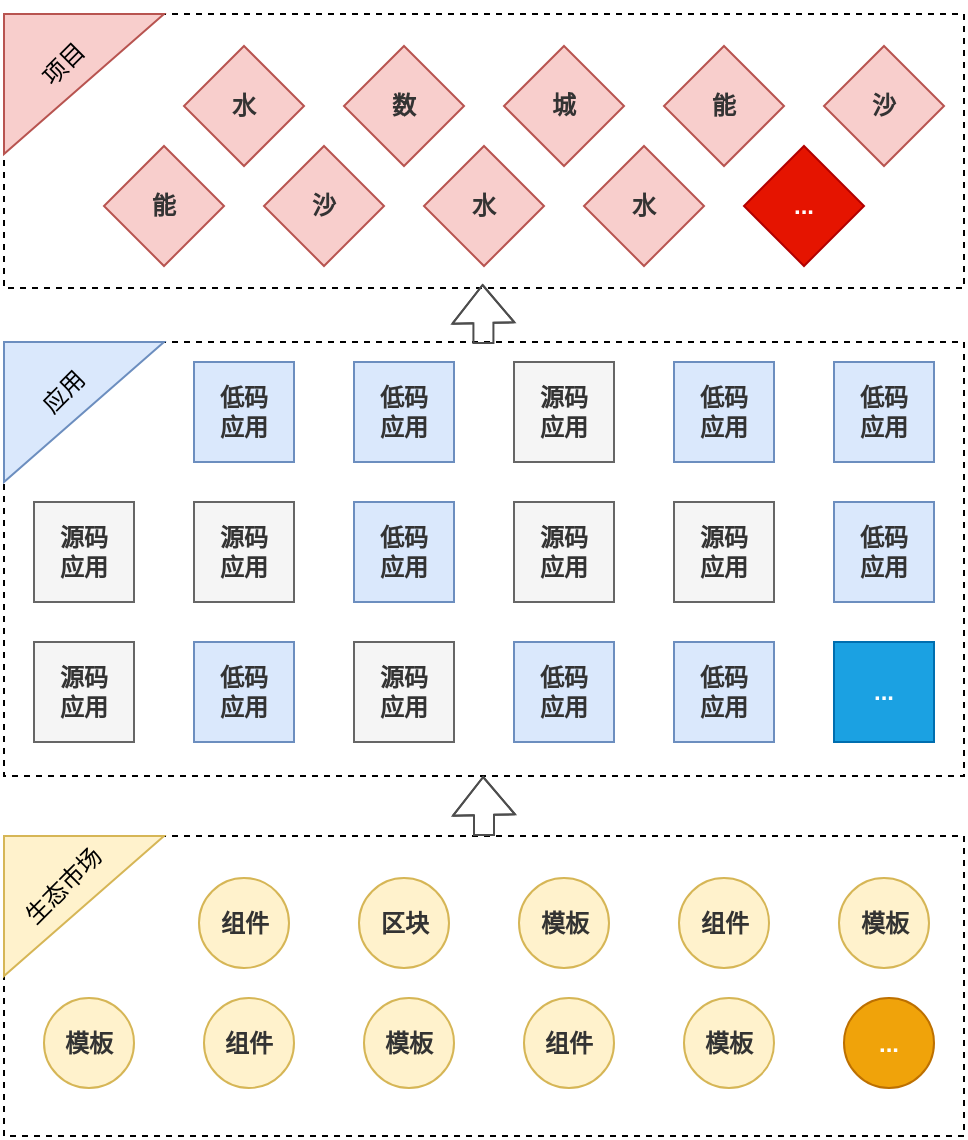 <mxfile version="24.4.8" type="github">
  <diagram name="第 1 页" id="LY0YPnrHA6B2b3IWMHaJ">
    <mxGraphModel dx="1195" dy="650" grid="1" gridSize="10" guides="1" tooltips="1" connect="1" arrows="1" fold="1" page="1" pageScale="1" pageWidth="827" pageHeight="1169" math="0" shadow="0">
      <root>
        <mxCell id="0" />
        <mxCell id="1" parent="0" />
        <mxCell id="4g3i7PId28n3mnpLQAkF-48" value="" style="rounded=0;whiteSpace=wrap;html=1;fillColor=none;fontStyle=1;fontColor=#333333;dashed=1;shadow=0;" parent="1" vertex="1">
          <mxGeometry x="150" y="159" width="480" height="137" as="geometry" />
        </mxCell>
        <mxCell id="4g3i7PId28n3mnpLQAkF-47" value="" style="rounded=0;whiteSpace=wrap;html=1;fillColor=none;fontStyle=1;fontColor=#333333;dashed=1;shadow=0;" parent="1" vertex="1">
          <mxGeometry x="150" y="323" width="480" height="217" as="geometry" />
        </mxCell>
        <mxCell id="4g3i7PId28n3mnpLQAkF-4" value="水" style="rhombus;whiteSpace=wrap;html=1;fillColor=#f8cecc;strokeColor=#b85450;fontStyle=1;fontColor=#333333;shadow=0;" parent="1" vertex="1">
          <mxGeometry x="240" y="175" width="60" height="60" as="geometry" />
        </mxCell>
        <mxCell id="4g3i7PId28n3mnpLQAkF-5" value="数" style="rhombus;whiteSpace=wrap;html=1;fillColor=#f8cecc;strokeColor=#b85450;fontStyle=1;fontColor=#333333;shadow=0;" parent="1" vertex="1">
          <mxGeometry x="320" y="175" width="60" height="60" as="geometry" />
        </mxCell>
        <mxCell id="4g3i7PId28n3mnpLQAkF-6" value="城" style="rhombus;whiteSpace=wrap;html=1;fillColor=#f8cecc;strokeColor=#b85450;fontStyle=1;fontColor=#333333;shadow=0;" parent="1" vertex="1">
          <mxGeometry x="400" y="175" width="60" height="60" as="geometry" />
        </mxCell>
        <mxCell id="4g3i7PId28n3mnpLQAkF-7" value="能" style="rhombus;whiteSpace=wrap;html=1;fillColor=#f8cecc;strokeColor=#b85450;fontStyle=1;fontColor=#333333;shadow=0;" parent="1" vertex="1">
          <mxGeometry x="480" y="175" width="60" height="60" as="geometry" />
        </mxCell>
        <mxCell id="4g3i7PId28n3mnpLQAkF-8" value="沙" style="rhombus;whiteSpace=wrap;html=1;fillColor=#f8cecc;strokeColor=#b85450;fontStyle=1;fontColor=#333333;shadow=0;" parent="1" vertex="1">
          <mxGeometry x="560" y="175" width="60" height="60" as="geometry" />
        </mxCell>
        <mxCell id="4g3i7PId28n3mnpLQAkF-9" value="能" style="rhombus;whiteSpace=wrap;html=1;fillColor=#f8cecc;strokeColor=#b85450;fontStyle=1;fontColor=#333333;shadow=0;" parent="1" vertex="1">
          <mxGeometry x="200" y="225" width="60" height="60" as="geometry" />
        </mxCell>
        <mxCell id="4g3i7PId28n3mnpLQAkF-10" value="沙" style="rhombus;whiteSpace=wrap;html=1;fillColor=#f8cecc;strokeColor=#b85450;fontStyle=1;fontColor=#333333;shadow=0;" parent="1" vertex="1">
          <mxGeometry x="280" y="225" width="60" height="60" as="geometry" />
        </mxCell>
        <mxCell id="4g3i7PId28n3mnpLQAkF-11" value="水" style="rhombus;whiteSpace=wrap;html=1;fillColor=#f8cecc;strokeColor=#b85450;fontStyle=1;fontColor=#333333;shadow=0;" parent="1" vertex="1">
          <mxGeometry x="360" y="225" width="60" height="60" as="geometry" />
        </mxCell>
        <mxCell id="4g3i7PId28n3mnpLQAkF-12" value="水" style="rhombus;whiteSpace=wrap;html=1;fillColor=#f8cecc;strokeColor=#b85450;fontStyle=1;fontColor=#333333;shadow=0;" parent="1" vertex="1">
          <mxGeometry x="440" y="225" width="60" height="60" as="geometry" />
        </mxCell>
        <mxCell id="4g3i7PId28n3mnpLQAkF-13" value="..." style="rhombus;whiteSpace=wrap;html=1;fillColor=#e51400;strokeColor=#B20000;fontColor=#FFFFFF;fontStyle=1;shadow=0;" parent="1" vertex="1">
          <mxGeometry x="520" y="225" width="60" height="60" as="geometry" />
        </mxCell>
        <mxCell id="4g3i7PId28n3mnpLQAkF-15" value="低码&lt;br&gt;应用" style="whiteSpace=wrap;html=1;aspect=fixed;fillColor=#dae8fc;strokeColor=#6c8ebf;fontStyle=1;fontColor=#333333;shadow=0;" parent="1" vertex="1">
          <mxGeometry x="245" y="333" width="50" height="50" as="geometry" />
        </mxCell>
        <mxCell id="4g3i7PId28n3mnpLQAkF-16" value="低码&lt;br style=&quot;border-color: var(--border-color);&quot;&gt;应用" style="whiteSpace=wrap;html=1;aspect=fixed;fillColor=#dae8fc;strokeColor=#6c8ebf;fontStyle=1;fontColor=#333333;shadow=0;" parent="1" vertex="1">
          <mxGeometry x="325" y="333" width="50" height="50" as="geometry" />
        </mxCell>
        <mxCell id="4g3i7PId28n3mnpLQAkF-17" value="源码&lt;br style=&quot;border-color: var(--border-color);&quot;&gt;应用" style="whiteSpace=wrap;html=1;aspect=fixed;fillColor=#f5f5f5;fontColor=#333333;strokeColor=#666666;fontStyle=1;shadow=0;" parent="1" vertex="1">
          <mxGeometry x="405" y="333" width="50" height="50" as="geometry" />
        </mxCell>
        <mxCell id="4g3i7PId28n3mnpLQAkF-18" value="低码&lt;br style=&quot;border-color: var(--border-color);&quot;&gt;应用" style="whiteSpace=wrap;html=1;aspect=fixed;fillColor=#dae8fc;strokeColor=#6c8ebf;fontStyle=1;fontColor=#333333;shadow=0;" parent="1" vertex="1">
          <mxGeometry x="485" y="333" width="50" height="50" as="geometry" />
        </mxCell>
        <mxCell id="4g3i7PId28n3mnpLQAkF-19" value="低码&lt;br style=&quot;border-color: var(--border-color);&quot;&gt;应用" style="whiteSpace=wrap;html=1;aspect=fixed;fillColor=#dae8fc;strokeColor=#6c8ebf;fontStyle=1;fontColor=#333333;shadow=0;" parent="1" vertex="1">
          <mxGeometry x="565" y="333" width="50" height="50" as="geometry" />
        </mxCell>
        <mxCell id="4g3i7PId28n3mnpLQAkF-20" value="源码&lt;br style=&quot;border-color: var(--border-color);&quot;&gt;应用" style="whiteSpace=wrap;html=1;aspect=fixed;fillColor=#f5f5f5;fontColor=#333333;strokeColor=#666666;fontStyle=1;shadow=0;" parent="1" vertex="1">
          <mxGeometry x="165" y="403" width="50" height="50" as="geometry" />
        </mxCell>
        <mxCell id="4g3i7PId28n3mnpLQAkF-21" value="源码&lt;br style=&quot;border-color: var(--border-color);&quot;&gt;应用" style="whiteSpace=wrap;html=1;aspect=fixed;fillColor=#f5f5f5;fontColor=#333333;strokeColor=#666666;fontStyle=1;shadow=0;" parent="1" vertex="1">
          <mxGeometry x="245" y="403" width="50" height="50" as="geometry" />
        </mxCell>
        <mxCell id="4g3i7PId28n3mnpLQAkF-22" value="低码&lt;br style=&quot;border-color: var(--border-color);&quot;&gt;应用" style="whiteSpace=wrap;html=1;aspect=fixed;fillColor=#dae8fc;strokeColor=#6c8ebf;fontStyle=1;fontColor=#333333;shadow=0;" parent="1" vertex="1">
          <mxGeometry x="325" y="403" width="50" height="50" as="geometry" />
        </mxCell>
        <mxCell id="4g3i7PId28n3mnpLQAkF-23" value="源码&lt;br style=&quot;border-color: var(--border-color);&quot;&gt;应用" style="whiteSpace=wrap;html=1;aspect=fixed;fillColor=#f5f5f5;fontColor=#333333;strokeColor=#666666;fontStyle=1;shadow=0;" parent="1" vertex="1">
          <mxGeometry x="405" y="403" width="50" height="50" as="geometry" />
        </mxCell>
        <mxCell id="4g3i7PId28n3mnpLQAkF-24" value="源码&lt;br style=&quot;border-color: var(--border-color);&quot;&gt;应用" style="whiteSpace=wrap;html=1;aspect=fixed;fillColor=#f5f5f5;fontColor=#333333;strokeColor=#666666;fontStyle=1;shadow=0;" parent="1" vertex="1">
          <mxGeometry x="485" y="403" width="50" height="50" as="geometry" />
        </mxCell>
        <mxCell id="4g3i7PId28n3mnpLQAkF-25" value="低码&lt;br style=&quot;border-color: var(--border-color);&quot;&gt;应用" style="whiteSpace=wrap;html=1;aspect=fixed;fillColor=#dae8fc;strokeColor=#6c8ebf;fontStyle=1;fontColor=#333333;shadow=0;" parent="1" vertex="1">
          <mxGeometry x="565" y="403" width="50" height="50" as="geometry" />
        </mxCell>
        <mxCell id="4g3i7PId28n3mnpLQAkF-26" value="源码&lt;br style=&quot;border-color: var(--border-color);&quot;&gt;应用" style="whiteSpace=wrap;html=1;aspect=fixed;fillColor=#f5f5f5;fontColor=#333333;strokeColor=#666666;fontStyle=1;shadow=0;" parent="1" vertex="1">
          <mxGeometry x="165" y="473" width="50" height="50" as="geometry" />
        </mxCell>
        <mxCell id="4g3i7PId28n3mnpLQAkF-27" value="低码&lt;br style=&quot;border-color: var(--border-color);&quot;&gt;应用" style="whiteSpace=wrap;html=1;aspect=fixed;fillColor=#dae8fc;strokeColor=#6c8ebf;fontStyle=1;fontColor=#333333;shadow=0;" parent="1" vertex="1">
          <mxGeometry x="245" y="473" width="50" height="50" as="geometry" />
        </mxCell>
        <mxCell id="4g3i7PId28n3mnpLQAkF-28" value="源码&lt;br style=&quot;border-color: var(--border-color);&quot;&gt;应用" style="whiteSpace=wrap;html=1;aspect=fixed;fillColor=#f5f5f5;fontColor=#333333;strokeColor=#666666;fontStyle=1;shadow=0;" parent="1" vertex="1">
          <mxGeometry x="325" y="473" width="50" height="50" as="geometry" />
        </mxCell>
        <mxCell id="4g3i7PId28n3mnpLQAkF-29" value="低码&lt;br style=&quot;border-color: var(--border-color);&quot;&gt;应用" style="whiteSpace=wrap;html=1;aspect=fixed;fillColor=#dae8fc;strokeColor=#6c8ebf;fontStyle=1;fontColor=#333333;shadow=0;" parent="1" vertex="1">
          <mxGeometry x="405" y="473" width="50" height="50" as="geometry" />
        </mxCell>
        <mxCell id="4g3i7PId28n3mnpLQAkF-30" value="低码&lt;br style=&quot;border-color: var(--border-color);&quot;&gt;应用" style="whiteSpace=wrap;html=1;aspect=fixed;fillColor=#dae8fc;strokeColor=#6c8ebf;fontStyle=1;fontColor=#333333;shadow=0;" parent="1" vertex="1">
          <mxGeometry x="485" y="473" width="50" height="50" as="geometry" />
        </mxCell>
        <mxCell id="4g3i7PId28n3mnpLQAkF-31" value="&lt;font color=&quot;#ffffff&quot;&gt;...&lt;/font&gt;" style="whiteSpace=wrap;html=1;aspect=fixed;fillColor=#1ba1e2;strokeColor=#006EAF;fontColor=#333333;fontStyle=1;shadow=0;" parent="1" vertex="1">
          <mxGeometry x="565" y="473" width="50" height="50" as="geometry" />
        </mxCell>
        <mxCell id="4g3i7PId28n3mnpLQAkF-32" value="" style="rounded=0;whiteSpace=wrap;html=1;fillColor=none;fontStyle=1;fontColor=#333333;dashed=1;shadow=0;" parent="1" vertex="1">
          <mxGeometry x="150" y="570" width="480" height="150" as="geometry" />
        </mxCell>
        <mxCell id="4g3i7PId28n3mnpLQAkF-34" value="组件" style="ellipse;whiteSpace=wrap;html=1;aspect=fixed;fillColor=#fff2cc;strokeColor=#d6b656;fontStyle=1;fontColor=#333333;shadow=0;" parent="1" vertex="1">
          <mxGeometry x="247.5" y="591" width="45" height="45" as="geometry" />
        </mxCell>
        <mxCell id="4g3i7PId28n3mnpLQAkF-35" value="区块" style="ellipse;whiteSpace=wrap;html=1;aspect=fixed;fillColor=#fff2cc;strokeColor=#d6b656;fontStyle=1;fontColor=#333333;shadow=0;" parent="1" vertex="1">
          <mxGeometry x="327.5" y="591" width="45" height="45" as="geometry" />
        </mxCell>
        <mxCell id="4g3i7PId28n3mnpLQAkF-36" value="模板" style="ellipse;whiteSpace=wrap;html=1;aspect=fixed;fillColor=#fff2cc;strokeColor=#d6b656;fontStyle=1;fontColor=#333333;shadow=0;" parent="1" vertex="1">
          <mxGeometry x="407.5" y="591" width="45" height="45" as="geometry" />
        </mxCell>
        <mxCell id="4g3i7PId28n3mnpLQAkF-37" value="组件" style="ellipse;whiteSpace=wrap;html=1;aspect=fixed;fillColor=#fff2cc;strokeColor=#d6b656;fontStyle=1;fontColor=#333333;shadow=0;" parent="1" vertex="1">
          <mxGeometry x="487.5" y="591" width="45" height="45" as="geometry" />
        </mxCell>
        <mxCell id="4g3i7PId28n3mnpLQAkF-38" value="模板" style="ellipse;whiteSpace=wrap;html=1;aspect=fixed;fillColor=#fff2cc;strokeColor=#d6b656;fontStyle=1;fontColor=#333333;shadow=0;" parent="1" vertex="1">
          <mxGeometry x="567.5" y="591" width="45" height="45" as="geometry" />
        </mxCell>
        <mxCell id="4g3i7PId28n3mnpLQAkF-39" value="模板" style="ellipse;whiteSpace=wrap;html=1;aspect=fixed;fillColor=#fff2cc;strokeColor=#d6b656;fontStyle=1;fontColor=#333333;shadow=0;" parent="1" vertex="1">
          <mxGeometry x="170" y="651" width="45" height="45" as="geometry" />
        </mxCell>
        <mxCell id="4g3i7PId28n3mnpLQAkF-40" value="组件" style="ellipse;whiteSpace=wrap;html=1;aspect=fixed;fillColor=#fff2cc;strokeColor=#d6b656;fontStyle=1;fontColor=#333333;shadow=0;" parent="1" vertex="1">
          <mxGeometry x="250" y="651" width="45" height="45" as="geometry" />
        </mxCell>
        <mxCell id="4g3i7PId28n3mnpLQAkF-41" value="模板" style="ellipse;whiteSpace=wrap;html=1;aspect=fixed;fillColor=#fff2cc;strokeColor=#d6b656;fontStyle=1;fontColor=#333333;shadow=0;" parent="1" vertex="1">
          <mxGeometry x="330" y="651" width="45" height="45" as="geometry" />
        </mxCell>
        <mxCell id="4g3i7PId28n3mnpLQAkF-42" value="组件" style="ellipse;whiteSpace=wrap;html=1;aspect=fixed;fillColor=#fff2cc;strokeColor=#d6b656;fontStyle=1;fontColor=#333333;shadow=0;" parent="1" vertex="1">
          <mxGeometry x="410" y="651" width="45" height="45" as="geometry" />
        </mxCell>
        <mxCell id="4g3i7PId28n3mnpLQAkF-43" value="模板" style="ellipse;whiteSpace=wrap;html=1;aspect=fixed;fillColor=#fff2cc;strokeColor=#d6b656;fontStyle=1;fontColor=#333333;shadow=0;" parent="1" vertex="1">
          <mxGeometry x="490" y="651" width="45" height="45" as="geometry" />
        </mxCell>
        <mxCell id="4g3i7PId28n3mnpLQAkF-44" value="&lt;font color=&quot;#ffffff&quot;&gt;...&lt;/font&gt;" style="ellipse;whiteSpace=wrap;html=1;aspect=fixed;fillColor=#f0a30a;strokeColor=#BD7000;fontColor=#333333;fontStyle=1;shadow=0;" parent="1" vertex="1">
          <mxGeometry x="570" y="651" width="45" height="45" as="geometry" />
        </mxCell>
        <mxCell id="4g3i7PId28n3mnpLQAkF-49" value="" style="verticalLabelPosition=bottom;verticalAlign=top;html=1;shape=mxgraph.basic.orthogonal_triangle;direction=south;fillColor=#f8cecc;strokeColor=#b85450;shadow=0;" parent="1" vertex="1">
          <mxGeometry x="150" y="159" width="80" height="70" as="geometry" />
        </mxCell>
        <mxCell id="4g3i7PId28n3mnpLQAkF-50" value="" style="verticalLabelPosition=bottom;verticalAlign=top;html=1;shape=mxgraph.basic.orthogonal_triangle;direction=south;fillColor=#dae8fc;strokeColor=#6c8ebf;shadow=0;" parent="1" vertex="1">
          <mxGeometry x="150" y="323" width="80" height="70" as="geometry" />
        </mxCell>
        <mxCell id="4g3i7PId28n3mnpLQAkF-51" value="" style="verticalLabelPosition=bottom;verticalAlign=top;html=1;shape=mxgraph.basic.orthogonal_triangle;direction=south;fillColor=#fff2cc;strokeColor=#d6b656;shadow=0;" parent="1" vertex="1">
          <mxGeometry x="150" y="570" width="80" height="70" as="geometry" />
        </mxCell>
        <mxCell id="4g3i7PId28n3mnpLQAkF-52" value="项目" style="text;html=1;align=center;verticalAlign=middle;whiteSpace=wrap;rounded=0;rotation=-45;shadow=0;" parent="1" vertex="1">
          <mxGeometry x="150" y="169" width="60" height="30" as="geometry" />
        </mxCell>
        <mxCell id="4g3i7PId28n3mnpLQAkF-53" value="应用" style="text;html=1;align=center;verticalAlign=middle;whiteSpace=wrap;rounded=0;rotation=-45;shadow=0;" parent="1" vertex="1">
          <mxGeometry x="150" y="333" width="60" height="30" as="geometry" />
        </mxCell>
        <mxCell id="4g3i7PId28n3mnpLQAkF-54" value="生态市场" style="text;html=1;align=center;verticalAlign=middle;whiteSpace=wrap;rounded=0;rotation=-45;shadow=0;" parent="1" vertex="1">
          <mxGeometry x="150" y="580" width="60" height="30" as="geometry" />
        </mxCell>
        <mxCell id="4g3i7PId28n3mnpLQAkF-57" value="" style="shape=flexArrow;endArrow=classic;html=1;rounded=0;strokeColor=#4D4D4D;shadow=0;" parent="1" edge="1">
          <mxGeometry width="50" height="50" relative="1" as="geometry">
            <mxPoint x="390" y="570" as="sourcePoint" />
            <mxPoint x="389.58" y="540" as="targetPoint" />
            <Array as="points">
              <mxPoint x="390" y="560" />
            </Array>
          </mxGeometry>
        </mxCell>
        <mxCell id="4g3i7PId28n3mnpLQAkF-64" value="" style="shape=flexArrow;endArrow=classic;html=1;rounded=0;strokeColor=#4D4D4D;shadow=0;" parent="1" edge="1">
          <mxGeometry width="50" height="50" relative="1" as="geometry">
            <mxPoint x="389.71" y="324" as="sourcePoint" />
            <mxPoint x="389.29" y="294" as="targetPoint" />
            <Array as="points">
              <mxPoint x="389.71" y="314" />
            </Array>
          </mxGeometry>
        </mxCell>
      </root>
    </mxGraphModel>
  </diagram>
</mxfile>
